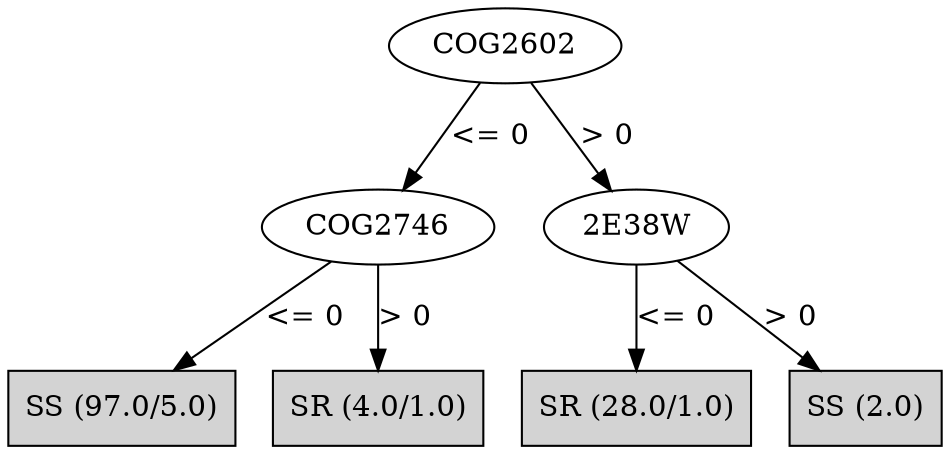 digraph J48Tree {
N0 [label="COG2602" ]
N0->N1 [label="<= 0"]
N1 [label="COG2746" ]
N1->N2 [label="<= 0"]
N2 [label="SS (97.0/5.0)" shape=box style=filled ]
N1->N3 [label="> 0"]
N3 [label="SR (4.0/1.0)" shape=box style=filled ]
N0->N4 [label="> 0"]
N4 [label="2E38W" ]
N4->N5 [label="<= 0"]
N5 [label="SR (28.0/1.0)" shape=box style=filled ]
N4->N6 [label="> 0"]
N6 [label="SS (2.0)" shape=box style=filled ]
}

